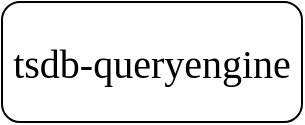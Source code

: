 <mxfile version="21.3.2" type="github">
  <diagram name="第 1 页" id="iX-ga6FuyarV50mPAewc">
    <mxGraphModel dx="1194" dy="741" grid="1" gridSize="10" guides="1" tooltips="1" connect="1" arrows="1" fold="1" page="1" pageScale="1" pageWidth="827" pageHeight="1169" math="0" shadow="0">
      <root>
        <mxCell id="0" />
        <mxCell id="1" parent="0" />
        <mxCell id="RGq1c4zs5kMfCRphSGWV-1" value="tsdb-queryengine" style="rounded=1;whiteSpace=wrap;html=1;hachureGap=4;fontFamily=Times New Roman;fontSize=20;" vertex="1" parent="1">
          <mxGeometry x="60" y="160" width="150" height="60" as="geometry" />
        </mxCell>
      </root>
    </mxGraphModel>
  </diagram>
</mxfile>
